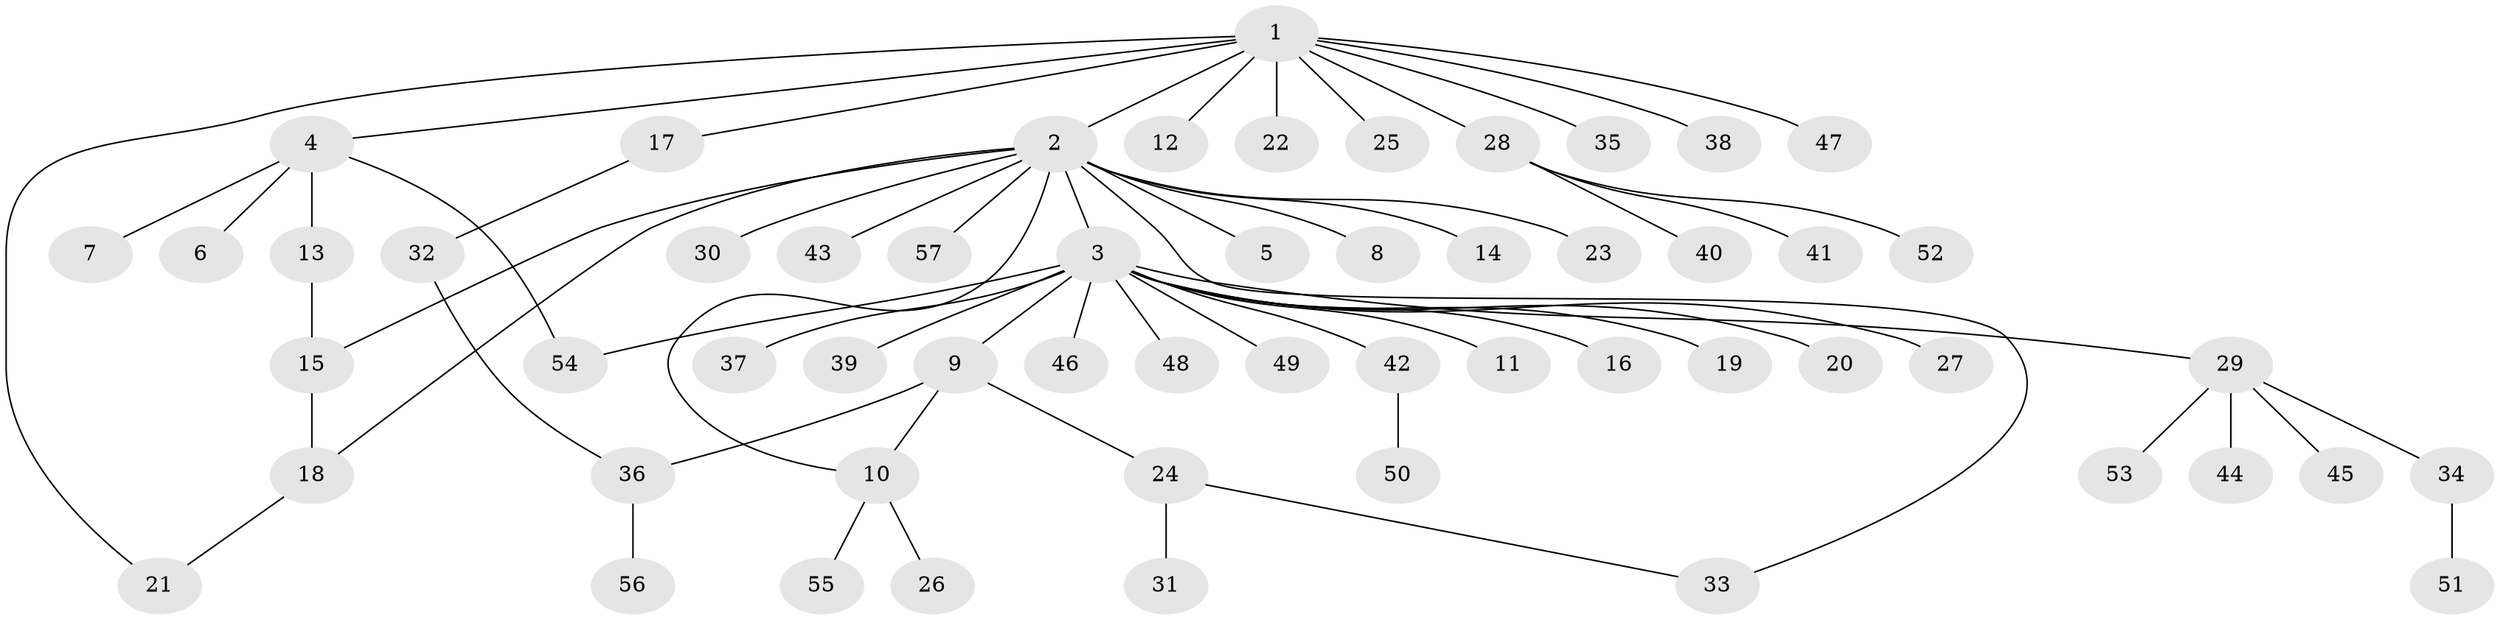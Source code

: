 // original degree distribution, {12: 0.0125, 14: 0.0125, 16: 0.0125, 6: 0.025, 1: 0.6125, 2: 0.1875, 5: 0.0375, 3: 0.075, 4: 0.025}
// Generated by graph-tools (version 1.1) at 2025/50/03/04/25 22:50:29]
// undirected, 57 vertices, 63 edges
graph export_dot {
  node [color=gray90,style=filled];
  1;
  2;
  3;
  4;
  5;
  6;
  7;
  8;
  9;
  10;
  11;
  12;
  13;
  14;
  15;
  16;
  17;
  18;
  19;
  20;
  21;
  22;
  23;
  24;
  25;
  26;
  27;
  28;
  29;
  30;
  31;
  32;
  33;
  34;
  35;
  36;
  37;
  38;
  39;
  40;
  41;
  42;
  43;
  44;
  45;
  46;
  47;
  48;
  49;
  50;
  51;
  52;
  53;
  54;
  55;
  56;
  57;
  1 -- 2 [weight=1.0];
  1 -- 4 [weight=1.0];
  1 -- 12 [weight=1.0];
  1 -- 17 [weight=1.0];
  1 -- 21 [weight=1.0];
  1 -- 22 [weight=1.0];
  1 -- 25 [weight=1.0];
  1 -- 28 [weight=1.0];
  1 -- 35 [weight=1.0];
  1 -- 38 [weight=1.0];
  1 -- 47 [weight=1.0];
  2 -- 3 [weight=1.0];
  2 -- 5 [weight=1.0];
  2 -- 8 [weight=1.0];
  2 -- 10 [weight=1.0];
  2 -- 14 [weight=1.0];
  2 -- 15 [weight=1.0];
  2 -- 18 [weight=1.0];
  2 -- 23 [weight=1.0];
  2 -- 30 [weight=1.0];
  2 -- 33 [weight=1.0];
  2 -- 43 [weight=1.0];
  2 -- 57 [weight=1.0];
  3 -- 9 [weight=1.0];
  3 -- 11 [weight=1.0];
  3 -- 16 [weight=1.0];
  3 -- 19 [weight=1.0];
  3 -- 20 [weight=1.0];
  3 -- 27 [weight=1.0];
  3 -- 29 [weight=1.0];
  3 -- 37 [weight=1.0];
  3 -- 39 [weight=1.0];
  3 -- 42 [weight=1.0];
  3 -- 46 [weight=1.0];
  3 -- 48 [weight=1.0];
  3 -- 49 [weight=1.0];
  3 -- 54 [weight=1.0];
  4 -- 6 [weight=1.0];
  4 -- 7 [weight=1.0];
  4 -- 13 [weight=1.0];
  4 -- 54 [weight=1.0];
  9 -- 10 [weight=1.0];
  9 -- 24 [weight=1.0];
  9 -- 36 [weight=1.0];
  10 -- 26 [weight=1.0];
  10 -- 55 [weight=1.0];
  13 -- 15 [weight=2.0];
  15 -- 18 [weight=1.0];
  17 -- 32 [weight=1.0];
  18 -- 21 [weight=1.0];
  24 -- 31 [weight=1.0];
  24 -- 33 [weight=1.0];
  28 -- 40 [weight=1.0];
  28 -- 41 [weight=1.0];
  28 -- 52 [weight=1.0];
  29 -- 34 [weight=1.0];
  29 -- 44 [weight=1.0];
  29 -- 45 [weight=1.0];
  29 -- 53 [weight=1.0];
  32 -- 36 [weight=1.0];
  34 -- 51 [weight=1.0];
  36 -- 56 [weight=1.0];
  42 -- 50 [weight=1.0];
}
